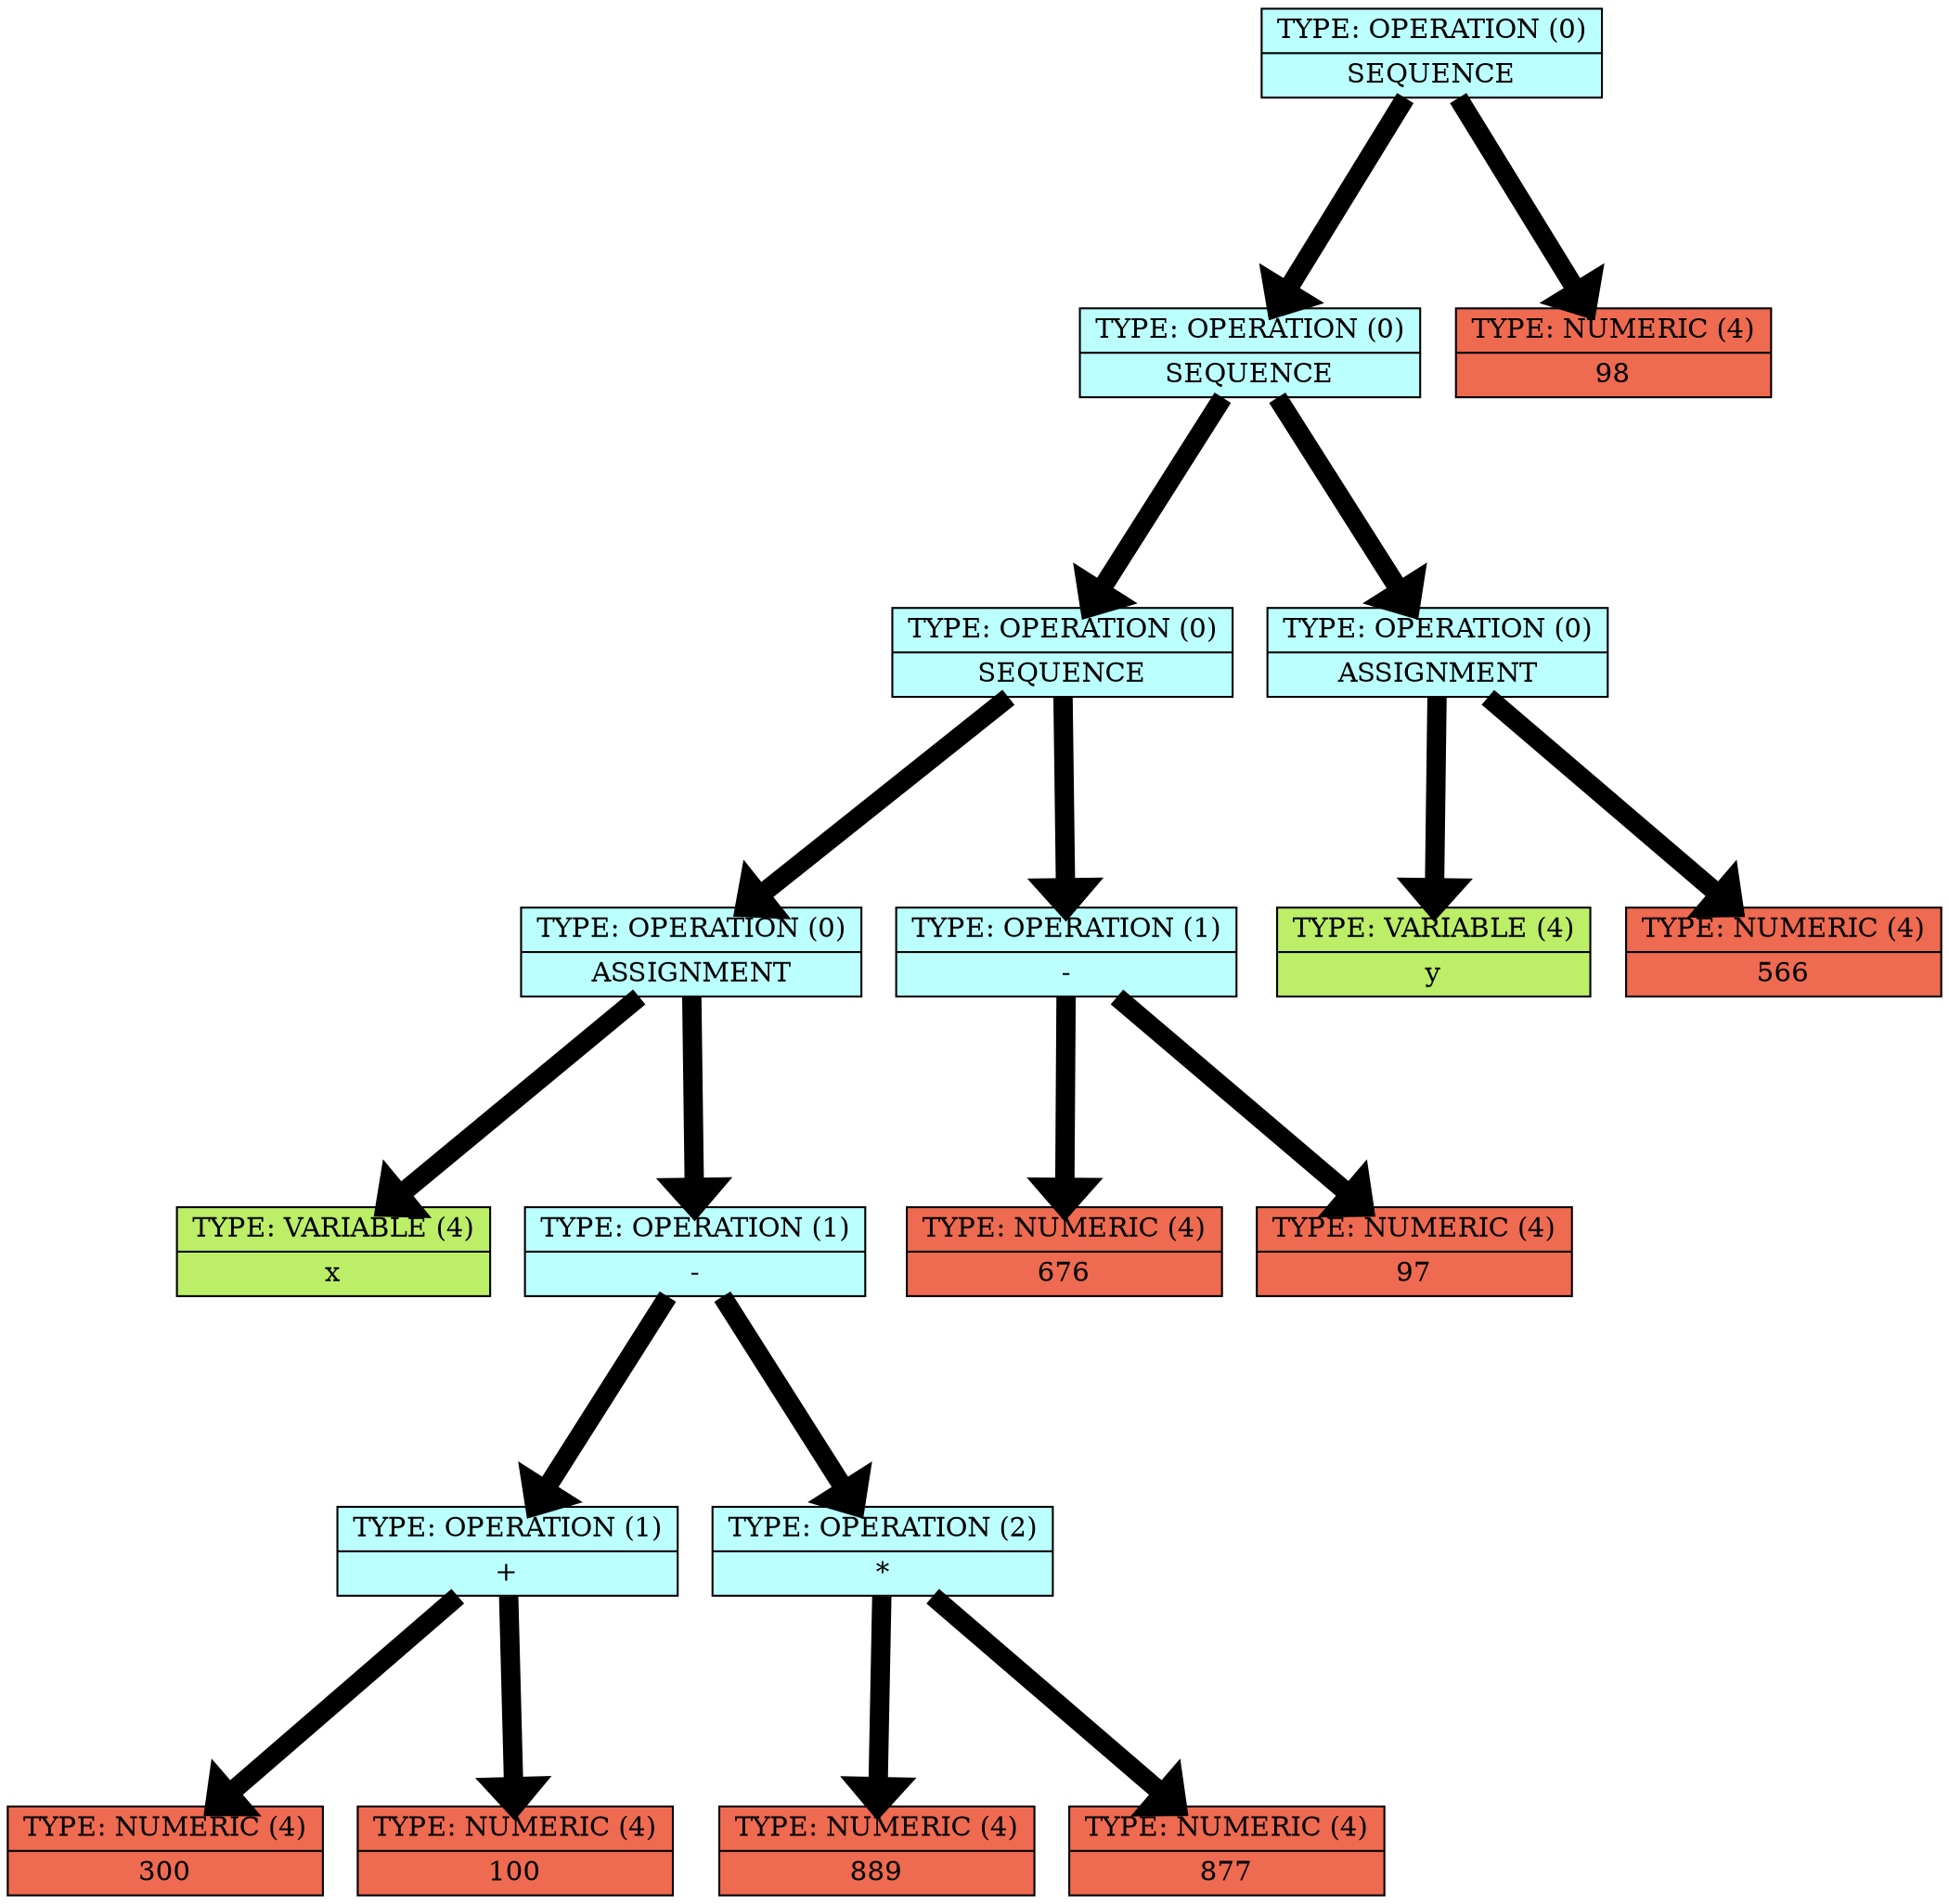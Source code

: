 digraph structs {    
rankdir = TB;        
graph [dpi = 200];   
ranksep = 1.5;       
edge[penwidth = 10]; 
cell0 [style = filled, color = black, shape=record, 
fillcolor = paleturquoise1, label = " { <ptr> TYPE: OPERATION (0) | SEQUENCE} " ];                         
cell1 [style = filled, color = black, shape=record, 
fillcolor = paleturquoise1, label = " { <ptr> TYPE: OPERATION (0) | SEQUENCE} " ];                         
cell2 [style = filled, color = black, shape=record, 
fillcolor = paleturquoise1, label = " { <ptr> TYPE: OPERATION (0) | SEQUENCE} " ];                         
cell3 [style = filled, color = black, shape=record, 
fillcolor = paleturquoise1, label = " { <ptr> TYPE: OPERATION (0) | ASSIGNMENT} " ];                         
cell4 [style = filled, color = black, shape=record, 
fillcolor = darkolivegreen2, label = " { <ptr> TYPE: VARIABLE (4) | x} " ];                         
cell5 [style = filled, color = black, shape=record, 
fillcolor = paleturquoise1, label = " { <ptr> TYPE: OPERATION (1) | -} " ];                         
cell6 [style = filled, color = black, shape=record, 
fillcolor = paleturquoise1, label = " { <ptr> TYPE: OPERATION (1) | +} " ];                         
cell7 [style = filled, color = black, shape=record, 
fillcolor = coral2, label = " { <ptr> TYPE: NUMERIC (4) | 300} " ];                         
cell8 [style = filled, color = black, shape=record, 
fillcolor = coral2, label = " { <ptr> TYPE: NUMERIC (4) | 100} " ];                         
cell9 [style = filled, color = black, shape=record, 
fillcolor = paleturquoise1, label = " { <ptr> TYPE: OPERATION (2) | *} " ];                         
cell10 [style = filled, color = black, shape=record, 
fillcolor = coral2, label = " { <ptr> TYPE: NUMERIC (4) | 889} " ];                         
cell11 [style = filled, color = black, shape=record, 
fillcolor = coral2, label = " { <ptr> TYPE: NUMERIC (4) | 877} " ];                         
cell12 [style = filled, color = black, shape=record, 
fillcolor = paleturquoise1, label = " { <ptr> TYPE: OPERATION (1) | -} " ];                         
cell13 [style = filled, color = black, shape=record, 
fillcolor = coral2, label = " { <ptr> TYPE: NUMERIC (4) | 676} " ];                         
cell14 [style = filled, color = black, shape=record, 
fillcolor = coral2, label = " { <ptr> TYPE: NUMERIC (4) | 97} " ];                         
cell15 [style = filled, color = black, shape=record, 
fillcolor = paleturquoise1, label = " { <ptr> TYPE: OPERATION (0) | ASSIGNMENT} " ];                         
cell16 [style = filled, color = black, shape=record, 
fillcolor = darkolivegreen2, label = " { <ptr> TYPE: VARIABLE (4) | y} " ];                         
cell17 [style = filled, color = black, shape=record, 
fillcolor = coral2, label = " { <ptr> TYPE: NUMERIC (4) | 566} " ];                         
cell18 [style = filled, color = black, shape=record, 
fillcolor = coral2, label = " { <ptr> TYPE: NUMERIC (4) | 98} " ];                         
cell0 -> cell1;
cell1 -> cell2;
cell2 -> cell3;
cell3 -> cell4;
cell3 -> cell5;
cell5 -> cell6;
cell6 -> cell7;
cell6 -> cell8;
cell5 -> cell9;
cell9 -> cell10;
cell9 -> cell11;
cell2 -> cell12;
cell12 -> cell13;
cell12 -> cell14;
cell1 -> cell15;
cell15 -> cell16;
cell15 -> cell17;
cell0 -> cell18;
}

